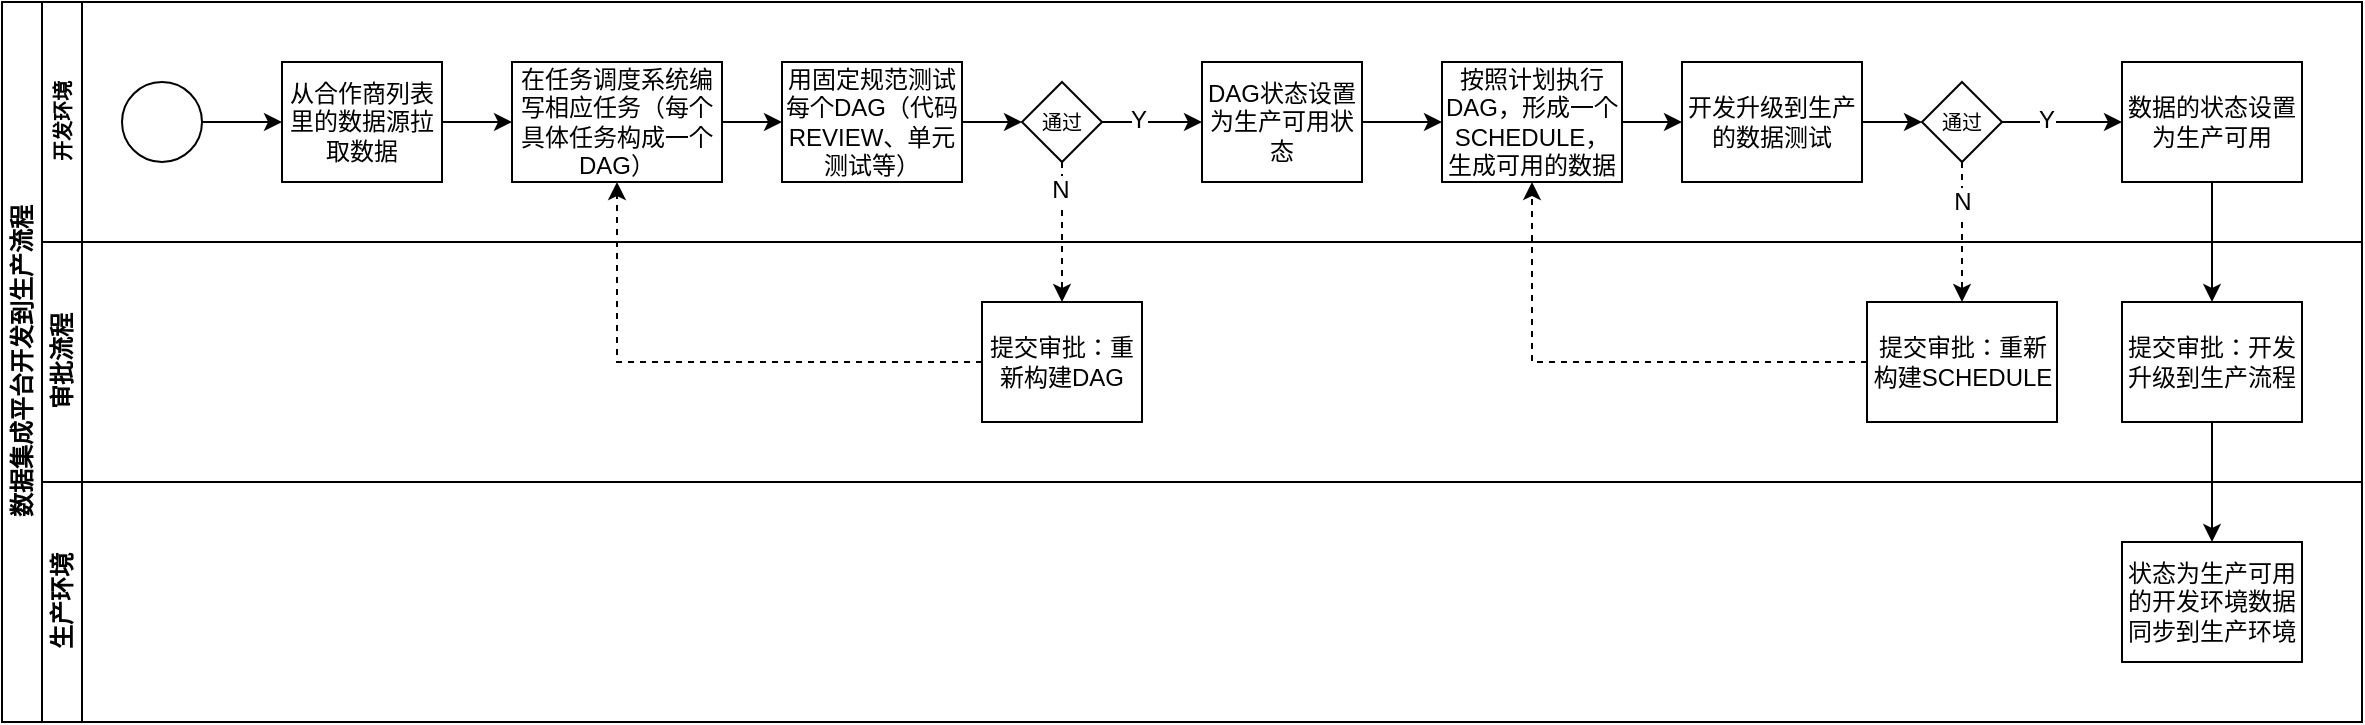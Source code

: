 <mxfile version="14.7.3" type="github">
  <diagram id="prtHgNgQTEPvFCAcTncT" name="Page-1">
    <mxGraphModel dx="946" dy="591" grid="1" gridSize="10" guides="1" tooltips="1" connect="1" arrows="1" fold="1" page="1" pageScale="1" pageWidth="827" pageHeight="1169" math="0" shadow="0">
      <root>
        <mxCell id="0" />
        <mxCell id="1" parent="0" />
        <mxCell id="dNxyNK7c78bLwvsdeMH5-19" value="数据集成平台开发到生产流程" style="swimlane;html=1;childLayout=stackLayout;resizeParent=1;resizeParentMax=0;horizontal=0;startSize=20;horizontalStack=0;" parent="1" vertex="1">
          <mxGeometry x="120" y="120" width="1180" height="360" as="geometry">
            <mxRectangle x="120" y="120" width="30" height="50" as="alternateBounds" />
          </mxGeometry>
        </mxCell>
        <mxCell id="dNxyNK7c78bLwvsdeMH5-20" value="开发环境" style="swimlane;html=1;startSize=20;horizontal=0;fontSize=10;" parent="dNxyNK7c78bLwvsdeMH5-19" vertex="1">
          <mxGeometry x="20" width="1160" height="120" as="geometry">
            <mxRectangle x="20" width="430" height="20" as="alternateBounds" />
          </mxGeometry>
        </mxCell>
        <mxCell id="dNxyNK7c78bLwvsdeMH5-25" value="" style="edgeStyle=orthogonalEdgeStyle;rounded=0;orthogonalLoop=1;jettySize=auto;html=1;" parent="dNxyNK7c78bLwvsdeMH5-20" source="dNxyNK7c78bLwvsdeMH5-23" target="dNxyNK7c78bLwvsdeMH5-24" edge="1">
          <mxGeometry relative="1" as="geometry" />
        </mxCell>
        <mxCell id="dNxyNK7c78bLwvsdeMH5-23" value="" style="ellipse;whiteSpace=wrap;html=1;" parent="dNxyNK7c78bLwvsdeMH5-20" vertex="1">
          <mxGeometry x="40" y="40" width="40" height="40" as="geometry" />
        </mxCell>
        <mxCell id="dNxyNK7c78bLwvsdeMH5-24" value="从合作商列表里的数据源拉取数据" style="rounded=0;whiteSpace=wrap;html=1;fontFamily=Helvetica;fontSize=12;fontColor=#000000;align=center;" parent="dNxyNK7c78bLwvsdeMH5-20" vertex="1">
          <mxGeometry x="120" y="30" width="80" height="60" as="geometry" />
        </mxCell>
        <mxCell id="dNxyNK7c78bLwvsdeMH5-30" value="在任务调度系统编写相应任务（每个具体任务构成一个DAG）" style="rounded=0;whiteSpace=wrap;html=1;fontFamily=Helvetica;fontSize=12;fontColor=#000000;align=center;" parent="dNxyNK7c78bLwvsdeMH5-20" vertex="1">
          <mxGeometry x="235" y="30" width="105" height="60" as="geometry" />
        </mxCell>
        <mxCell id="pi8qZULmuyt4mJJAqVa2-1" value="用固定规范测试每个DAG（代码REVIEW、单元测试等）" style="rounded=0;whiteSpace=wrap;html=1;fontFamily=Helvetica;fontSize=12;fontColor=#000000;align=center;" vertex="1" parent="dNxyNK7c78bLwvsdeMH5-20">
          <mxGeometry x="370" y="30" width="90" height="60" as="geometry" />
        </mxCell>
        <mxCell id="pi8qZULmuyt4mJJAqVa2-18" value="通过" style="rhombus;whiteSpace=wrap;html=1;fontFamily=Helvetica;fontSize=10;fontColor=#000000;align=center;" vertex="1" parent="dNxyNK7c78bLwvsdeMH5-20">
          <mxGeometry x="490" y="40" width="40" height="40" as="geometry" />
        </mxCell>
        <mxCell id="pi8qZULmuyt4mJJAqVa2-20" value="" style="edgeStyle=orthogonalEdgeStyle;rounded=0;orthogonalLoop=1;jettySize=auto;html=1;endArrow=classic;endFill=1;" edge="1" parent="dNxyNK7c78bLwvsdeMH5-20" source="pi8qZULmuyt4mJJAqVa2-1" target="pi8qZULmuyt4mJJAqVa2-18">
          <mxGeometry relative="1" as="geometry">
            <mxPoint x="210" y="190" as="sourcePoint" />
            <mxPoint x="270" y="190" as="targetPoint" />
          </mxGeometry>
        </mxCell>
        <mxCell id="pi8qZULmuyt4mJJAqVa2-21" value="" style="endArrow=classic;html=1;fontSize=12;" edge="1" parent="dNxyNK7c78bLwvsdeMH5-20" source="dNxyNK7c78bLwvsdeMH5-30" target="pi8qZULmuyt4mJJAqVa2-1">
          <mxGeometry width="50" height="50" relative="1" as="geometry">
            <mxPoint x="420" y="230" as="sourcePoint" />
            <mxPoint x="470" y="180" as="targetPoint" />
          </mxGeometry>
        </mxCell>
        <mxCell id="pi8qZULmuyt4mJJAqVa2-22" value="" style="endArrow=classic;html=1;fontSize=12;" edge="1" parent="dNxyNK7c78bLwvsdeMH5-20" source="dNxyNK7c78bLwvsdeMH5-24" target="dNxyNK7c78bLwvsdeMH5-30">
          <mxGeometry width="50" height="50" relative="1" as="geometry">
            <mxPoint x="340" y="70" as="sourcePoint" />
            <mxPoint x="380" y="70" as="targetPoint" />
          </mxGeometry>
        </mxCell>
        <mxCell id="pi8qZULmuyt4mJJAqVa2-23" value="DAG状态设置为生产可用状态" style="rounded=0;whiteSpace=wrap;html=1;fontFamily=Helvetica;fontSize=12;fontColor=#000000;align=center;" vertex="1" parent="dNxyNK7c78bLwvsdeMH5-20">
          <mxGeometry x="580" y="30" width="80" height="60" as="geometry" />
        </mxCell>
        <mxCell id="pi8qZULmuyt4mJJAqVa2-25" value="" style="edgeStyle=orthogonalEdgeStyle;rounded=0;orthogonalLoop=1;jettySize=auto;html=1;endArrow=classic;endFill=1;" edge="1" parent="dNxyNK7c78bLwvsdeMH5-20" source="pi8qZULmuyt4mJJAqVa2-18" target="pi8qZULmuyt4mJJAqVa2-23">
          <mxGeometry relative="1" as="geometry">
            <mxPoint x="330" y="300" as="sourcePoint" />
            <mxPoint x="370" y="300" as="targetPoint" />
          </mxGeometry>
        </mxCell>
        <mxCell id="pi8qZULmuyt4mJJAqVa2-27" value="Y" style="edgeLabel;html=1;align=center;verticalAlign=middle;resizable=0;points=[];fontSize=12;" vertex="1" connectable="0" parent="pi8qZULmuyt4mJJAqVa2-25">
          <mxGeometry x="-0.271" y="1" relative="1" as="geometry">
            <mxPoint as="offset" />
          </mxGeometry>
        </mxCell>
        <mxCell id="pi8qZULmuyt4mJJAqVa2-30" value="按照计划执行DAG，形成一个SCHEDULE，生成可用的数据" style="rounded=0;whiteSpace=wrap;html=1;fontFamily=Helvetica;fontSize=12;fontColor=#000000;align=center;" vertex="1" parent="dNxyNK7c78bLwvsdeMH5-20">
          <mxGeometry x="700" y="30" width="90" height="60" as="geometry" />
        </mxCell>
        <mxCell id="pi8qZULmuyt4mJJAqVa2-31" value="" style="endArrow=classic;html=1;fontSize=12;" edge="1" parent="dNxyNK7c78bLwvsdeMH5-20" source="pi8qZULmuyt4mJJAqVa2-23" target="pi8qZULmuyt4mJJAqVa2-30">
          <mxGeometry width="50" height="50" relative="1" as="geometry">
            <mxPoint x="590" y="180" as="sourcePoint" />
            <mxPoint x="640" y="130" as="targetPoint" />
          </mxGeometry>
        </mxCell>
        <mxCell id="pi8qZULmuyt4mJJAqVa2-39" value="开发升级到生产的数据测试" style="rounded=0;whiteSpace=wrap;html=1;fontFamily=Helvetica;fontSize=12;fontColor=#000000;align=center;" vertex="1" parent="dNxyNK7c78bLwvsdeMH5-20">
          <mxGeometry x="820" y="30" width="90" height="60" as="geometry" />
        </mxCell>
        <mxCell id="pi8qZULmuyt4mJJAqVa2-40" value="" style="endArrow=classic;html=1;fontSize=12;" edge="1" parent="dNxyNK7c78bLwvsdeMH5-20" source="pi8qZULmuyt4mJJAqVa2-30" target="pi8qZULmuyt4mJJAqVa2-39">
          <mxGeometry width="50" height="50" relative="1" as="geometry">
            <mxPoint x="670" y="70" as="sourcePoint" />
            <mxPoint x="697" y="70" as="targetPoint" />
          </mxGeometry>
        </mxCell>
        <mxCell id="pi8qZULmuyt4mJJAqVa2-33" value="通过" style="rhombus;whiteSpace=wrap;html=1;fontFamily=Helvetica;fontSize=10;fontColor=#000000;align=center;" vertex="1" parent="dNxyNK7c78bLwvsdeMH5-20">
          <mxGeometry x="940" y="40" width="40" height="40" as="geometry" />
        </mxCell>
        <mxCell id="pi8qZULmuyt4mJJAqVa2-41" value="" style="endArrow=classic;html=1;fontSize=12;" edge="1" parent="dNxyNK7c78bLwvsdeMH5-20" source="pi8qZULmuyt4mJJAqVa2-39" target="pi8qZULmuyt4mJJAqVa2-33">
          <mxGeometry width="50" height="50" relative="1" as="geometry">
            <mxPoint x="780" y="190" as="sourcePoint" />
            <mxPoint x="830" y="140" as="targetPoint" />
          </mxGeometry>
        </mxCell>
        <mxCell id="pi8qZULmuyt4mJJAqVa2-51" value="数据的状态设置为生产可用" style="rounded=0;whiteSpace=wrap;html=1;fontFamily=Helvetica;fontSize=12;fontColor=#000000;align=center;" vertex="1" parent="dNxyNK7c78bLwvsdeMH5-20">
          <mxGeometry x="1040" y="30" width="90" height="60" as="geometry" />
        </mxCell>
        <mxCell id="pi8qZULmuyt4mJJAqVa2-42" value="" style="edgeStyle=orthogonalEdgeStyle;rounded=0;orthogonalLoop=1;jettySize=auto;html=1;endArrow=classic;endFill=1;" edge="1" parent="dNxyNK7c78bLwvsdeMH5-20" source="pi8qZULmuyt4mJJAqVa2-33" target="pi8qZULmuyt4mJJAqVa2-51">
          <mxGeometry relative="1" as="geometry">
            <mxPoint x="990" y="40" as="sourcePoint" />
            <mxPoint x="1040" y="60" as="targetPoint" />
          </mxGeometry>
        </mxCell>
        <mxCell id="pi8qZULmuyt4mJJAqVa2-43" value="Y" style="edgeLabel;html=1;align=center;verticalAlign=middle;resizable=0;points=[];fontSize=12;" vertex="1" connectable="0" parent="pi8qZULmuyt4mJJAqVa2-42">
          <mxGeometry x="-0.271" y="1" relative="1" as="geometry">
            <mxPoint as="offset" />
          </mxGeometry>
        </mxCell>
        <mxCell id="dNxyNK7c78bLwvsdeMH5-21" value="审批流程" style="swimlane;html=1;startSize=20;horizontal=0;" parent="dNxyNK7c78bLwvsdeMH5-19" vertex="1">
          <mxGeometry x="20" y="120" width="1160" height="120" as="geometry">
            <mxRectangle x="20" y="120" width="430" height="20" as="alternateBounds" />
          </mxGeometry>
        </mxCell>
        <mxCell id="pi8qZULmuyt4mJJAqVa2-24" value="提交审批：重新构建DAG" style="rounded=0;whiteSpace=wrap;html=1;fontFamily=Helvetica;fontSize=12;fontColor=#000000;align=center;" vertex="1" parent="dNxyNK7c78bLwvsdeMH5-21">
          <mxGeometry x="470" y="30" width="80" height="60" as="geometry" />
        </mxCell>
        <mxCell id="pi8qZULmuyt4mJJAqVa2-32" value="提交审批：开发升级到生产流程" style="rounded=0;whiteSpace=wrap;html=1;fontFamily=Helvetica;fontSize=12;fontColor=#000000;align=center;" vertex="1" parent="dNxyNK7c78bLwvsdeMH5-21">
          <mxGeometry x="1040" y="30" width="90" height="60" as="geometry" />
        </mxCell>
        <mxCell id="pi8qZULmuyt4mJJAqVa2-46" value="&lt;span&gt;提交审批：重新构建&lt;/span&gt;SCHEDULE" style="rounded=0;whiteSpace=wrap;html=1;fontFamily=Helvetica;fontSize=12;fontColor=#000000;align=center;" vertex="1" parent="dNxyNK7c78bLwvsdeMH5-21">
          <mxGeometry x="912.5" y="30" width="95" height="60" as="geometry" />
        </mxCell>
        <mxCell id="dNxyNK7c78bLwvsdeMH5-22" value="生产环境" style="swimlane;html=1;startSize=20;horizontal=0;" parent="dNxyNK7c78bLwvsdeMH5-19" vertex="1">
          <mxGeometry x="20" y="240" width="1160" height="120" as="geometry" />
        </mxCell>
        <mxCell id="pi8qZULmuyt4mJJAqVa2-38" value="状态为生产可用的开发环境数据同步到生产环境" style="rounded=0;whiteSpace=wrap;html=1;fontFamily=Helvetica;fontSize=12;fontColor=#000000;align=center;" vertex="1" parent="dNxyNK7c78bLwvsdeMH5-22">
          <mxGeometry x="1040" y="30" width="90" height="60" as="geometry" />
        </mxCell>
        <mxCell id="pi8qZULmuyt4mJJAqVa2-26" value="" style="edgeStyle=orthogonalEdgeStyle;rounded=0;orthogonalLoop=1;jettySize=auto;html=1;endArrow=classic;endFill=1;dashed=1;" edge="1" parent="dNxyNK7c78bLwvsdeMH5-19" source="pi8qZULmuyt4mJJAqVa2-18" target="pi8qZULmuyt4mJJAqVa2-24">
          <mxGeometry relative="1" as="geometry">
            <mxPoint x="350" y="300" as="sourcePoint" />
            <mxPoint x="390" y="300" as="targetPoint" />
          </mxGeometry>
        </mxCell>
        <mxCell id="pi8qZULmuyt4mJJAqVa2-28" value="N" style="edgeLabel;html=1;align=center;verticalAlign=middle;resizable=0;points=[];fontSize=12;" vertex="1" connectable="0" parent="pi8qZULmuyt4mJJAqVa2-26">
          <mxGeometry x="-0.611" y="-1" relative="1" as="geometry">
            <mxPoint as="offset" />
          </mxGeometry>
        </mxCell>
        <mxCell id="pi8qZULmuyt4mJJAqVa2-29" style="edgeStyle=orthogonalEdgeStyle;rounded=0;orthogonalLoop=1;jettySize=auto;html=1;endArrow=classic;endFill=1;dashed=1;" edge="1" parent="dNxyNK7c78bLwvsdeMH5-19" source="pi8qZULmuyt4mJJAqVa2-24" target="dNxyNK7c78bLwvsdeMH5-30">
          <mxGeometry relative="1" as="geometry">
            <mxPoint x="310" y="210" as="sourcePoint" />
            <mxPoint x="310" y="270" as="targetPoint" />
          </mxGeometry>
        </mxCell>
        <mxCell id="pi8qZULmuyt4mJJAqVa2-47" value="" style="endArrow=classic;html=1;fontSize=12;dashed=1;" edge="1" parent="dNxyNK7c78bLwvsdeMH5-19" source="pi8qZULmuyt4mJJAqVa2-33" target="pi8qZULmuyt4mJJAqVa2-46">
          <mxGeometry width="50" height="50" relative="1" as="geometry">
            <mxPoint x="850" y="290" as="sourcePoint" />
            <mxPoint x="900" y="240" as="targetPoint" />
          </mxGeometry>
        </mxCell>
        <mxCell id="pi8qZULmuyt4mJJAqVa2-48" value="N" style="edgeLabel;html=1;align=center;verticalAlign=middle;resizable=0;points=[];fontSize=12;" vertex="1" connectable="0" parent="pi8qZULmuyt4mJJAqVa2-47">
          <mxGeometry x="-0.681" y="1" relative="1" as="geometry">
            <mxPoint x="-1" y="9" as="offset" />
          </mxGeometry>
        </mxCell>
        <mxCell id="pi8qZULmuyt4mJJAqVa2-49" value="" style="endArrow=classic;html=1;dashed=1;fontSize=12;rounded=0;" edge="1" parent="dNxyNK7c78bLwvsdeMH5-19" source="pi8qZULmuyt4mJJAqVa2-46" target="pi8qZULmuyt4mJJAqVa2-30">
          <mxGeometry width="50" height="50" relative="1" as="geometry">
            <mxPoint x="730" y="210" as="sourcePoint" />
            <mxPoint x="780" y="160" as="targetPoint" />
            <Array as="points">
              <mxPoint x="765" y="180" />
            </Array>
          </mxGeometry>
        </mxCell>
        <mxCell id="pi8qZULmuyt4mJJAqVa2-50" value="" style="endArrow=classic;html=1;fontSize=12;" edge="1" parent="dNxyNK7c78bLwvsdeMH5-19" source="pi8qZULmuyt4mJJAqVa2-32" target="pi8qZULmuyt4mJJAqVa2-38">
          <mxGeometry width="50" height="50" relative="1" as="geometry">
            <mxPoint x="810" y="320" as="sourcePoint" />
            <mxPoint x="860" y="270" as="targetPoint" />
          </mxGeometry>
        </mxCell>
        <mxCell id="pi8qZULmuyt4mJJAqVa2-52" value="" style="endArrow=classic;html=1;fontSize=12;" edge="1" parent="dNxyNK7c78bLwvsdeMH5-19" source="pi8qZULmuyt4mJJAqVa2-51" target="pi8qZULmuyt4mJJAqVa2-32">
          <mxGeometry width="50" height="50" relative="1" as="geometry">
            <mxPoint x="1115" y="220" as="sourcePoint" />
            <mxPoint x="1115" y="280" as="targetPoint" />
          </mxGeometry>
        </mxCell>
      </root>
    </mxGraphModel>
  </diagram>
</mxfile>
